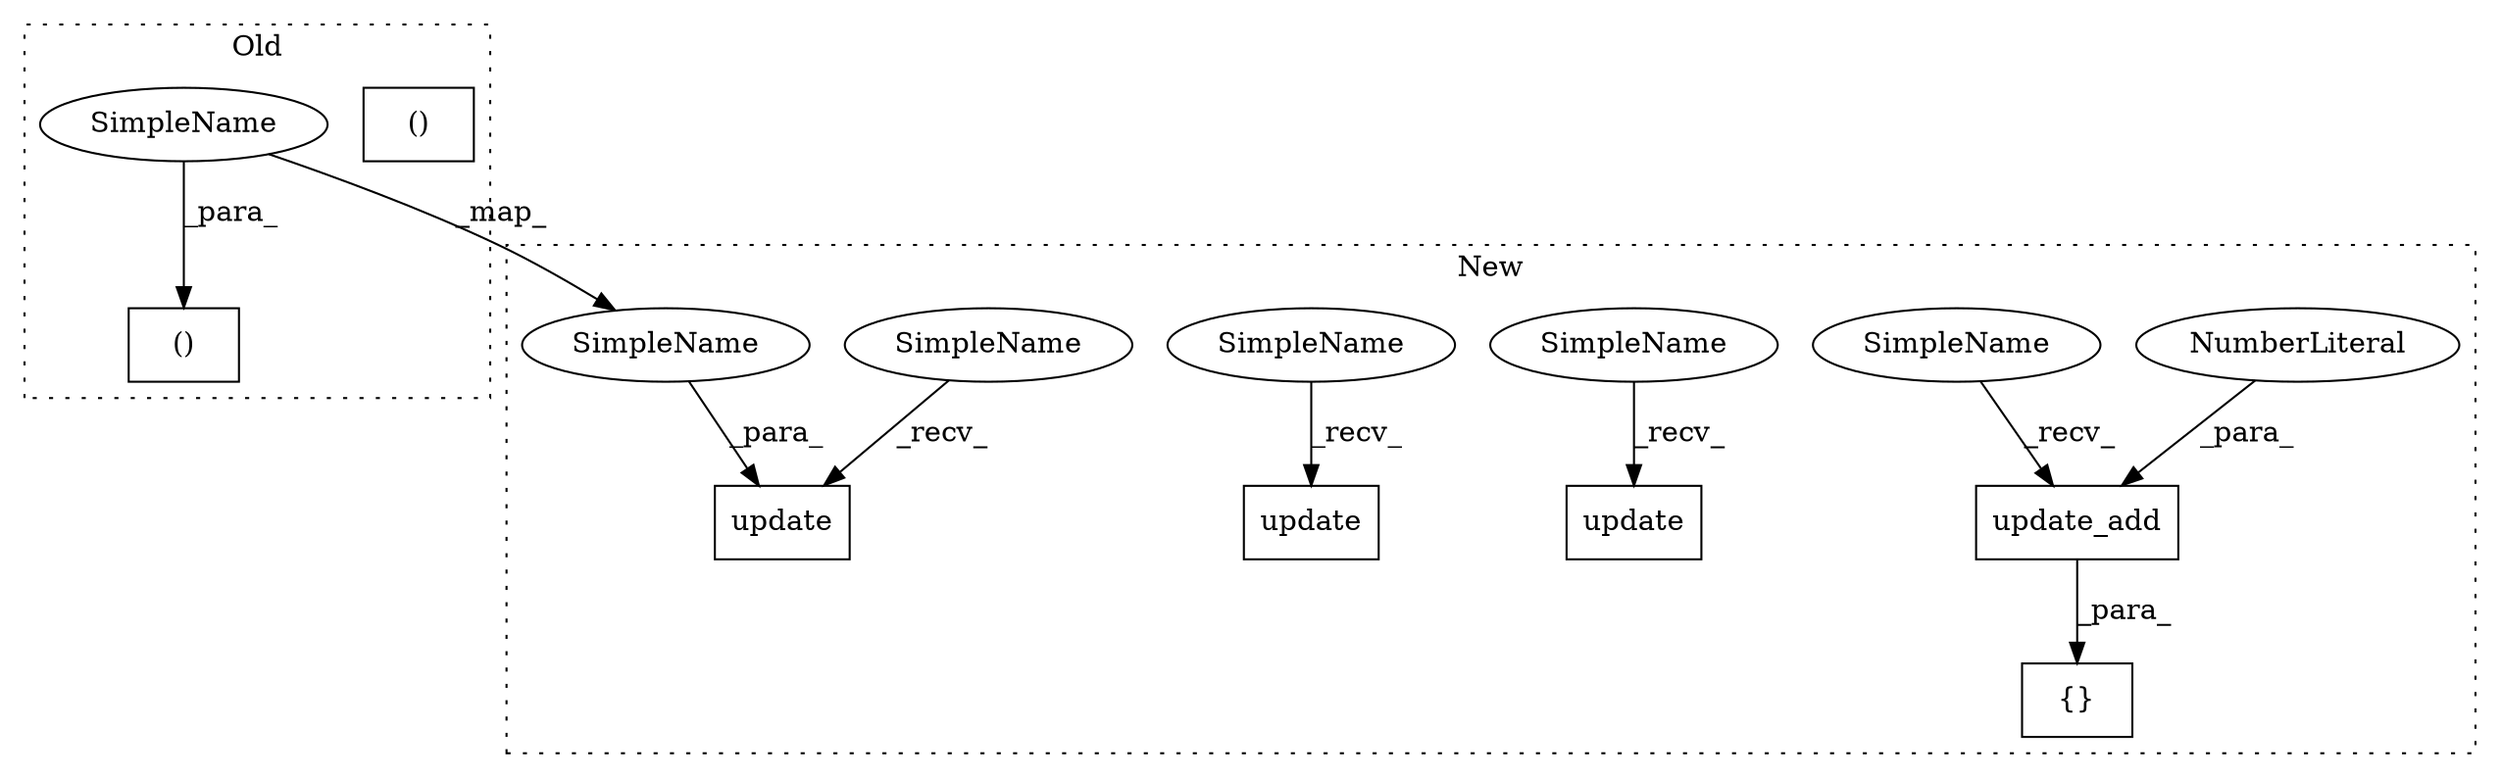 digraph G {
subgraph cluster0 {
1 [label="()" a="106" s="11922" l="19" shape="box"];
4 [label="()" a="106" s="11757" l="17" shape="box"];
13 [label="SimpleName" a="42" s="11757" l="1" shape="ellipse"];
label = "Old";
style="dotted";
}
subgraph cluster1 {
2 [label="update" a="32" s="11841,11855" l="7,1" shape="box"];
3 [label="update" a="32" s="11680,11692" l="7,1" shape="box"];
5 [label="update" a="32" s="11630,11642" l="7,1" shape="box"];
6 [label="update_add" a="32" s="10756,10784" l="11,1" shape="box"];
7 [label="{}" a="4" s="10747,10785" l="1,1" shape="box"];
8 [label="NumberLiteral" a="34" s="10783" l="1" shape="ellipse"];
9 [label="SimpleName" a="42" s="10748" l="7" shape="ellipse"];
10 [label="SimpleName" a="42" s="11622" l="7" shape="ellipse"];
11 [label="SimpleName" a="42" s="11833" l="7" shape="ellipse"];
12 [label="SimpleName" a="42" s="11672" l="7" shape="ellipse"];
14 [label="SimpleName" a="42" s="11687" l="1" shape="ellipse"];
label = "New";
style="dotted";
}
6 -> 7 [label="_para_"];
8 -> 6 [label="_para_"];
9 -> 6 [label="_recv_"];
10 -> 5 [label="_recv_"];
11 -> 2 [label="_recv_"];
12 -> 3 [label="_recv_"];
13 -> 4 [label="_para_"];
13 -> 14 [label="_map_"];
14 -> 3 [label="_para_"];
}